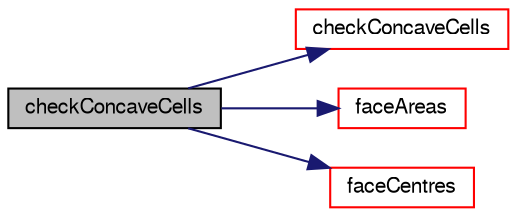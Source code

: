 digraph "checkConcaveCells"
{
  bgcolor="transparent";
  edge [fontname="FreeSans",fontsize="10",labelfontname="FreeSans",labelfontsize="10"];
  node [fontname="FreeSans",fontsize="10",shape=record];
  rankdir="LR";
  Node50725 [label="checkConcaveCells",height=0.2,width=0.4,color="black", fillcolor="grey75", style="filled", fontcolor="black"];
  Node50725 -> Node50726 [color="midnightblue",fontsize="10",style="solid",fontname="FreeSans"];
  Node50726 [label="checkConcaveCells",height=0.2,width=0.4,color="red",URL="$a27530.html#ae024f89be90207f16cd17d354101d75d",tooltip="Check for concave cells by the planes of faces. "];
  Node50725 -> Node50871 [color="midnightblue",fontsize="10",style="solid",fontname="FreeSans"];
  Node50871 [label="faceAreas",height=0.2,width=0.4,color="red",URL="$a27530.html#adefd042a02b5fa7ab8ab95063a631420"];
  Node50725 -> Node50860 [color="midnightblue",fontsize="10",style="solid",fontname="FreeSans"];
  Node50860 [label="faceCentres",height=0.2,width=0.4,color="red",URL="$a27530.html#a3319847c9ee813a5398d011b08de25a4"];
}
